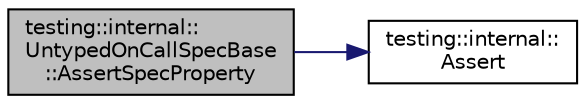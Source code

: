 digraph "testing::internal::UntypedOnCallSpecBase::AssertSpecProperty"
{
  edge [fontname="Helvetica",fontsize="10",labelfontname="Helvetica",labelfontsize="10"];
  node [fontname="Helvetica",fontsize="10",shape=record];
  rankdir="LR";
  Node2 [label="testing::internal::\lUntypedOnCallSpecBase\l::AssertSpecProperty",height=0.2,width=0.4,color="black", fillcolor="grey75", style="filled", fontcolor="black"];
  Node2 -> Node3 [color="midnightblue",fontsize="10",style="solid",fontname="Helvetica"];
  Node3 [label="testing::internal::\lAssert",height=0.2,width=0.4,color="black", fillcolor="white", style="filled",URL="$d0/da7/namespacetesting_1_1internal.html#a7a259643b7f2d23ce2b757728df42c99"];
}
